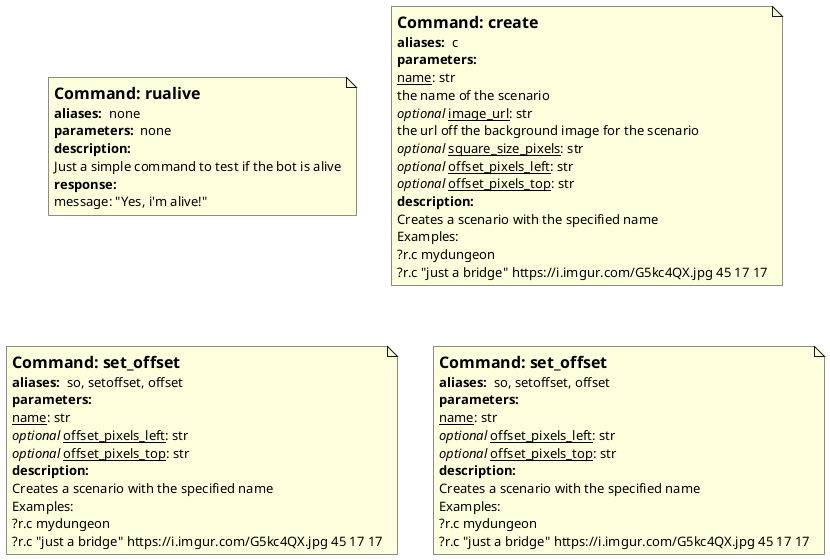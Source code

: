 @startuml

note as nrualive
    <size: 16><b>Command: rualive</b></size>
    <b>aliases: </b> none
    <b>parameters: </b> none
    <b>description: </b>
    Just a simple command to test if the bot is alive
    <b>response:</b>
    message: "Yes, i'm alive!"
end note

note as ncreate
    <size: 16><b>Command: create</b></size>
    <b>aliases: </b> c
    <b>parameters: </b>
    <u>name</u>: str
    the name of the scenario
    <i>optional</i> <u>image_url</u>: str
    the url off the background image for the scenario
    <i>optional</i> <u>square_size_pixels</u>: str
    <i>optional</i> <u>offset_pixels_left</u>: str
    <i>optional</i> <u>offset_pixels_top</u>: str
    <b>description: </b>
    Creates a scenario with the specified name
    Examples:
    ?r.c mydungeon
    ?r.c "just a bridge" https://i.imgur.com/G5kc4QX.jpg 45 17 17
end note

note as nset_offset
    <size: 16><b>Command: set_offset</b></size>
    <b>aliases: </b> so, setoffset, offset
    <b>parameters: </b>
    <u>name</u>: str
    <i>optional</i> <u>offset_pixels_left</u>: str
    <i>optional</i> <u>offset_pixels_top</u>: str
    <b>description: </b>
    Creates a scenario with the specified name
    Examples:
    ?r.c mydungeon
    ?r.c "just a bridge" https://i.imgur.com/G5kc4QX.jpg 45 17 17
end note

note as nset_text_color
    <size: 16><b>Command: set_offset</b></size>
    <b>aliases: </b> so, setoffset, offset
    <b>parameters: </b>
    <u>name</u>: str
    <i>optional</i> <u>offset_pixels_left</u>: str
    <i>optional</i> <u>offset_pixels_top</u>: str
    <b>description: </b>
    Creates a scenario with the specified name
    Examples:
    ?r.c mydungeon
    ?r.c "just a bridge" https://i.imgur.com/G5kc4QX.jpg 45 17 17
end note

@enduml